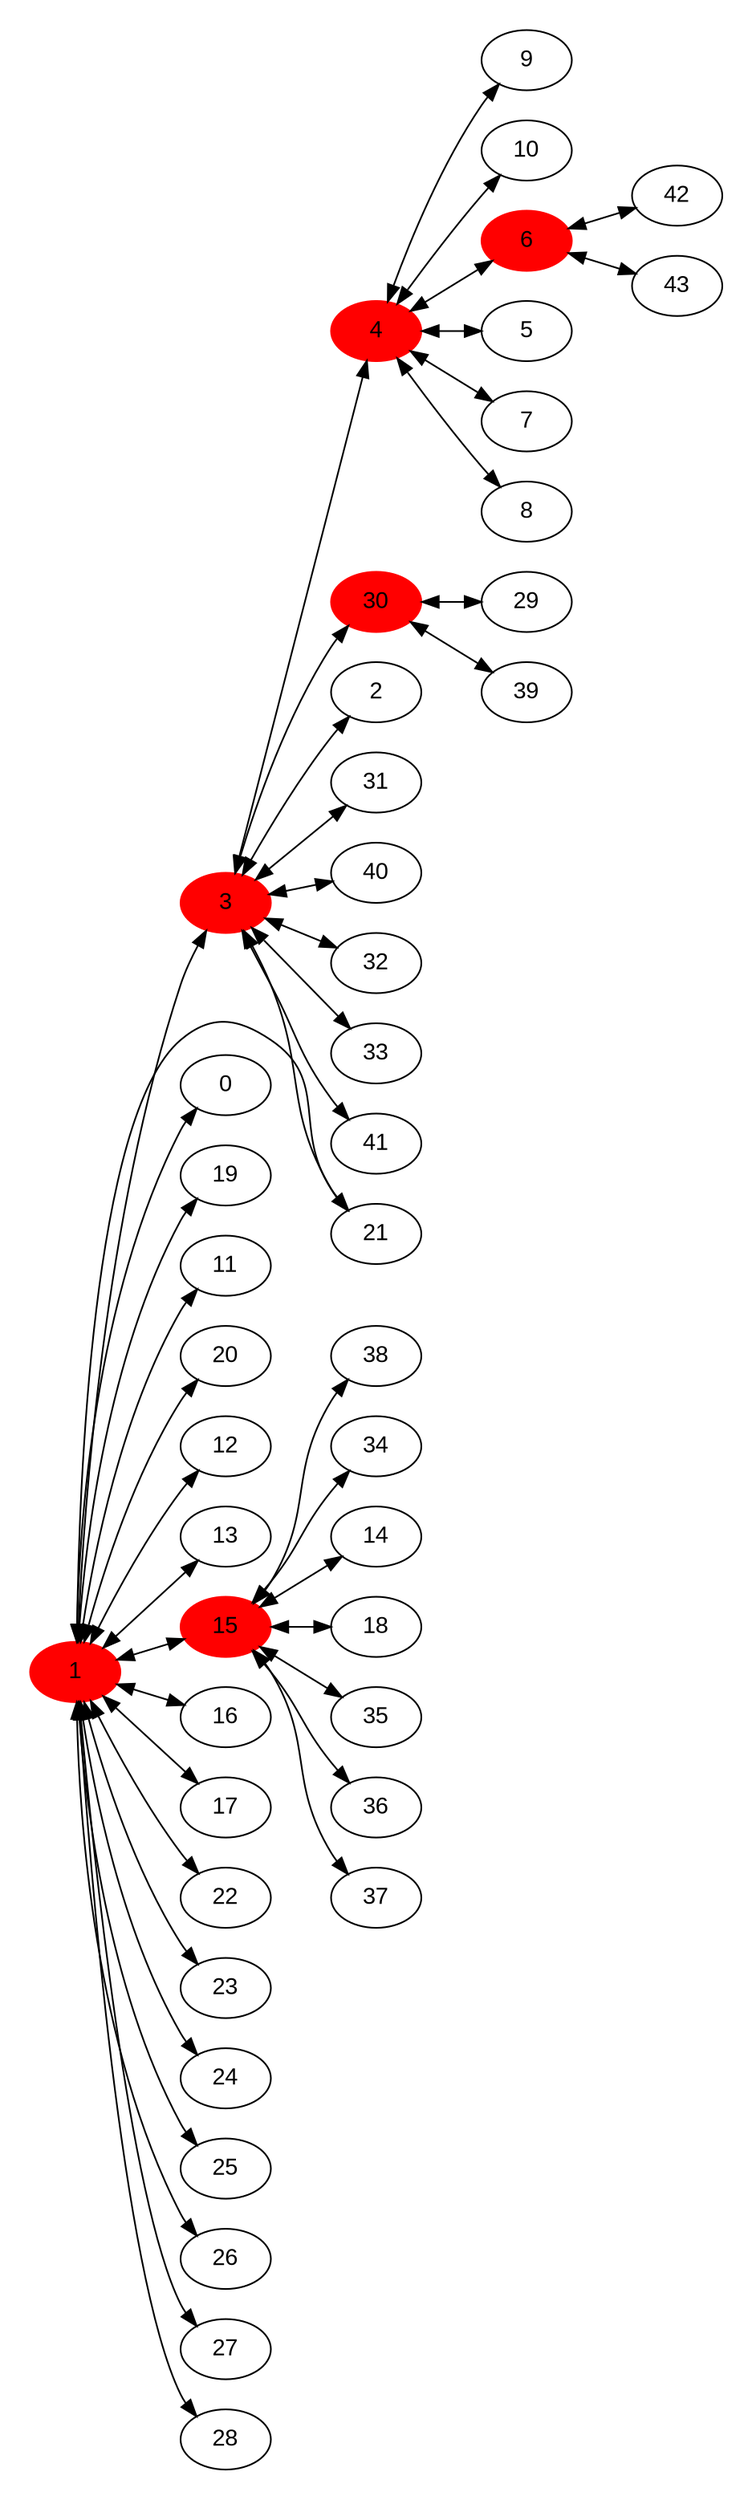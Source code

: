 strict digraph 1 {graph[fontname="Arial";rankdir="LR";pad="0.25"]
node[fontname="Arial" target="_parent"]
edge[fontname="Arial"]
concentrate=true
1 [style=filled,color=red]
3 [style=filled,color=red]
4 [style=filled,color=red]
6 [style=filled,color=red]
15 [style=filled,color=red]
30 [style=filled,color=red]

0->1
1->0
1->19
1->11
1->20
1->12
1->15
1->13
1->21
1->16
1->17
1->22
1->3
1->23
1->24
1->25
1->26
1->27
1->28
2->3
3->1
3->2
3->4
3->31
3->40
3->32
3->21
3->33
3->30
3->41
4->5
4->6
4->3
4->7
4->8
4->9
4->10
5->4
6->42
6->4
6->43
7->4
8->4
9->4
10->4
11->1
12->1
13->1
14->15
15->18
15->1
15->35
15->14
15->36
15->37
15->38
15->34
16->1
17->1
18->15
19->1
20->1
21->3
21->1
22->1
23->1
24->1
25->1
26->1
27->1
28->1
29->30
30->3
30->29
30->39
31->3
32->3
33->3
34->15
35->15
36->15
37->15
38->15
39->30
40->3
41->3
42->6
43->6

}
